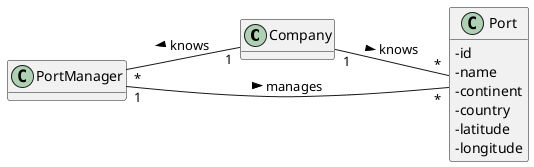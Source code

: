@startuml

hide methods
left to right direction
skinparam classAttributeIconSize 0


class Company {

}

class Port{
-id
-name
-continent
-country
-latitude
-longitude
}

class PortManager{
}

PortManager "*" -- "1" Company : knows <
PortManager "1" -- "*" Port : manages >
Company "1" -- "*" Port : knows >
@enduml